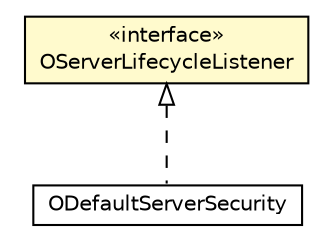 #!/usr/local/bin/dot
#
# Class diagram 
# Generated by UMLGraph version R5_6-24-gf6e263 (http://www.umlgraph.org/)
#

digraph G {
	edge [fontname="Helvetica",fontsize=10,labelfontname="Helvetica",labelfontsize=10];
	node [fontname="Helvetica",fontsize=10,shape=plaintext];
	nodesep=0.25;
	ranksep=0.5;
	// com.orientechnologies.orient.server.OServerLifecycleListener
	c3840321 [label=<<table title="com.orientechnologies.orient.server.OServerLifecycleListener" border="0" cellborder="1" cellspacing="0" cellpadding="2" port="p" bgcolor="lemonChiffon" href="./OServerLifecycleListener.html">
		<tr><td><table border="0" cellspacing="0" cellpadding="1">
<tr><td align="center" balign="center"> &#171;interface&#187; </td></tr>
<tr><td align="center" balign="center"> OServerLifecycleListener </td></tr>
		</table></td></tr>
		</table>>, URL="./OServerLifecycleListener.html", fontname="Helvetica", fontcolor="black", fontsize=10.0];
	// com.orientechnologies.orient.server.security.ODefaultServerSecurity
	c3840510 [label=<<table title="com.orientechnologies.orient.server.security.ODefaultServerSecurity" border="0" cellborder="1" cellspacing="0" cellpadding="2" port="p" href="./security/ODefaultServerSecurity.html">
		<tr><td><table border="0" cellspacing="0" cellpadding="1">
<tr><td align="center" balign="center"> ODefaultServerSecurity </td></tr>
		</table></td></tr>
		</table>>, URL="./security/ODefaultServerSecurity.html", fontname="Helvetica", fontcolor="black", fontsize=10.0];
	//com.orientechnologies.orient.server.security.ODefaultServerSecurity implements com.orientechnologies.orient.server.OServerLifecycleListener
	c3840321:p -> c3840510:p [dir=back,arrowtail=empty,style=dashed];
}

